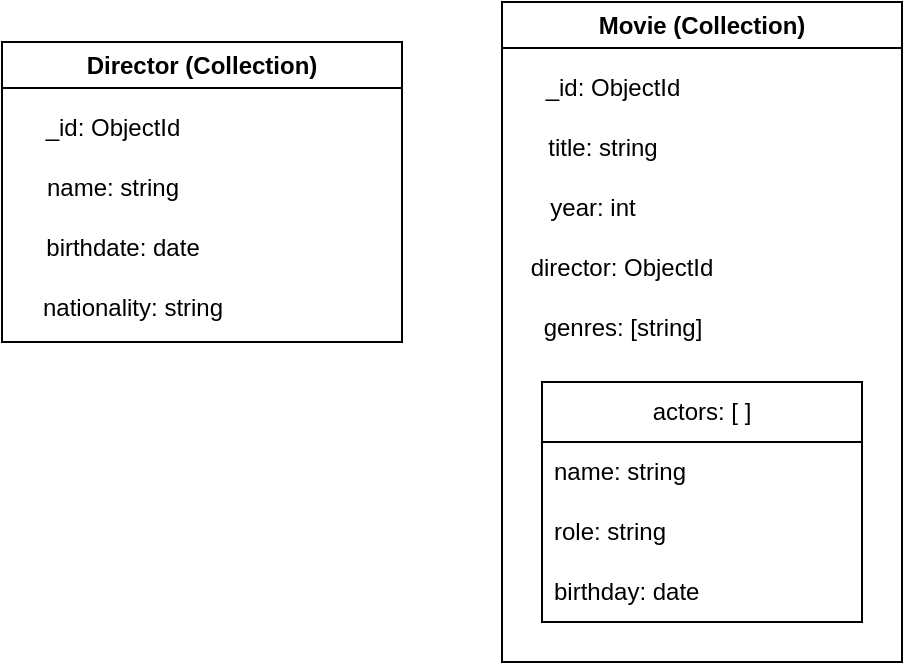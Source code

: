 <mxfile version="24.7.5">
  <diagram name="Seite-1" id="MDBgZaIJPj681BXnUnkA">
    <mxGraphModel dx="808" dy="552" grid="1" gridSize="10" guides="1" tooltips="1" connect="1" arrows="1" fold="1" page="1" pageScale="1" pageWidth="827" pageHeight="1169" math="0" shadow="0">
      <root>
        <mxCell id="0" />
        <mxCell id="1" parent="0" />
        <mxCell id="vPVowPMxfoud_0Y1QkvU-1" value="Movie (Collection)" style="swimlane;whiteSpace=wrap;html=1;" vertex="1" parent="1">
          <mxGeometry x="400" y="240" width="200" height="330" as="geometry" />
        </mxCell>
        <mxCell id="vPVowPMxfoud_0Y1QkvU-2" value="_id: ObjectId" style="text;html=1;align=center;verticalAlign=middle;resizable=0;points=[];autosize=1;strokeColor=none;fillColor=none;" vertex="1" parent="vPVowPMxfoud_0Y1QkvU-1">
          <mxGeometry x="10" y="28" width="90" height="30" as="geometry" />
        </mxCell>
        <mxCell id="vPVowPMxfoud_0Y1QkvU-3" value="title: string" style="text;html=1;align=center;verticalAlign=middle;resizable=0;points=[];autosize=1;strokeColor=none;fillColor=none;" vertex="1" parent="vPVowPMxfoud_0Y1QkvU-1">
          <mxGeometry x="10" y="58" width="80" height="30" as="geometry" />
        </mxCell>
        <mxCell id="vPVowPMxfoud_0Y1QkvU-4" value="year: int" style="text;html=1;align=center;verticalAlign=middle;resizable=0;points=[];autosize=1;strokeColor=none;fillColor=none;" vertex="1" parent="vPVowPMxfoud_0Y1QkvU-1">
          <mxGeometry x="10" y="88" width="70" height="30" as="geometry" />
        </mxCell>
        <mxCell id="vPVowPMxfoud_0Y1QkvU-5" value="director: ObjectId" style="text;html=1;align=center;verticalAlign=middle;whiteSpace=wrap;rounded=0;" vertex="1" parent="vPVowPMxfoud_0Y1QkvU-1">
          <mxGeometry x="10" y="118" width="100" height="30" as="geometry" />
        </mxCell>
        <mxCell id="vPVowPMxfoud_0Y1QkvU-6" value="genres: [string]" style="text;html=1;align=center;verticalAlign=middle;resizable=0;points=[];autosize=1;strokeColor=none;fillColor=none;" vertex="1" parent="vPVowPMxfoud_0Y1QkvU-1">
          <mxGeometry x="10" y="148" width="100" height="30" as="geometry" />
        </mxCell>
        <mxCell id="vPVowPMxfoud_0Y1QkvU-7" value="actors: [ ]" style="swimlane;fontStyle=0;childLayout=stackLayout;horizontal=1;startSize=30;horizontalStack=0;resizeParent=1;resizeParentMax=0;resizeLast=0;collapsible=1;marginBottom=0;whiteSpace=wrap;html=1;" vertex="1" parent="vPVowPMxfoud_0Y1QkvU-1">
          <mxGeometry x="20" y="190" width="160" height="120" as="geometry" />
        </mxCell>
        <mxCell id="vPVowPMxfoud_0Y1QkvU-8" value="name: string" style="text;strokeColor=none;fillColor=none;align=left;verticalAlign=middle;spacingLeft=4;spacingRight=4;overflow=hidden;points=[[0,0.5],[1,0.5]];portConstraint=eastwest;rotatable=0;whiteSpace=wrap;html=1;" vertex="1" parent="vPVowPMxfoud_0Y1QkvU-7">
          <mxGeometry y="30" width="160" height="30" as="geometry" />
        </mxCell>
        <mxCell id="vPVowPMxfoud_0Y1QkvU-9" value="role: string" style="text;strokeColor=none;fillColor=none;align=left;verticalAlign=middle;spacingLeft=4;spacingRight=4;overflow=hidden;points=[[0,0.5],[1,0.5]];portConstraint=eastwest;rotatable=0;whiteSpace=wrap;html=1;" vertex="1" parent="vPVowPMxfoud_0Y1QkvU-7">
          <mxGeometry y="60" width="160" height="30" as="geometry" />
        </mxCell>
        <mxCell id="vPVowPMxfoud_0Y1QkvU-10" value="birthday: date" style="text;strokeColor=none;fillColor=none;align=left;verticalAlign=middle;spacingLeft=4;spacingRight=4;overflow=hidden;points=[[0,0.5],[1,0.5]];portConstraint=eastwest;rotatable=0;whiteSpace=wrap;html=1;" vertex="1" parent="vPVowPMxfoud_0Y1QkvU-7">
          <mxGeometry y="90" width="160" height="30" as="geometry" />
        </mxCell>
        <mxCell id="vPVowPMxfoud_0Y1QkvU-11" value="Director (Collection)" style="swimlane;whiteSpace=wrap;html=1;" vertex="1" parent="1">
          <mxGeometry x="150" y="260" width="200" height="150" as="geometry" />
        </mxCell>
        <mxCell id="vPVowPMxfoud_0Y1QkvU-14" value="birthdate: date" style="text;html=1;align=center;verticalAlign=middle;resizable=0;points=[];autosize=1;strokeColor=none;fillColor=none;" vertex="1" parent="vPVowPMxfoud_0Y1QkvU-11">
          <mxGeometry x="10" y="88" width="100" height="30" as="geometry" />
        </mxCell>
        <mxCell id="vPVowPMxfoud_0Y1QkvU-15" value="_id: ObjectId" style="text;html=1;align=center;verticalAlign=middle;resizable=0;points=[];autosize=1;strokeColor=none;fillColor=none;" vertex="1" parent="vPVowPMxfoud_0Y1QkvU-11">
          <mxGeometry x="10" y="28" width="90" height="30" as="geometry" />
        </mxCell>
        <mxCell id="vPVowPMxfoud_0Y1QkvU-16" value="name: string" style="text;html=1;align=center;verticalAlign=middle;resizable=0;points=[];autosize=1;strokeColor=none;fillColor=none;" vertex="1" parent="vPVowPMxfoud_0Y1QkvU-11">
          <mxGeometry x="10" y="58" width="90" height="30" as="geometry" />
        </mxCell>
        <mxCell id="vPVowPMxfoud_0Y1QkvU-17" value="nationality: string" style="text;html=1;align=center;verticalAlign=middle;resizable=0;points=[];autosize=1;strokeColor=none;fillColor=none;" vertex="1" parent="vPVowPMxfoud_0Y1QkvU-11">
          <mxGeometry x="10" y="118" width="110" height="30" as="geometry" />
        </mxCell>
      </root>
    </mxGraphModel>
  </diagram>
</mxfile>
